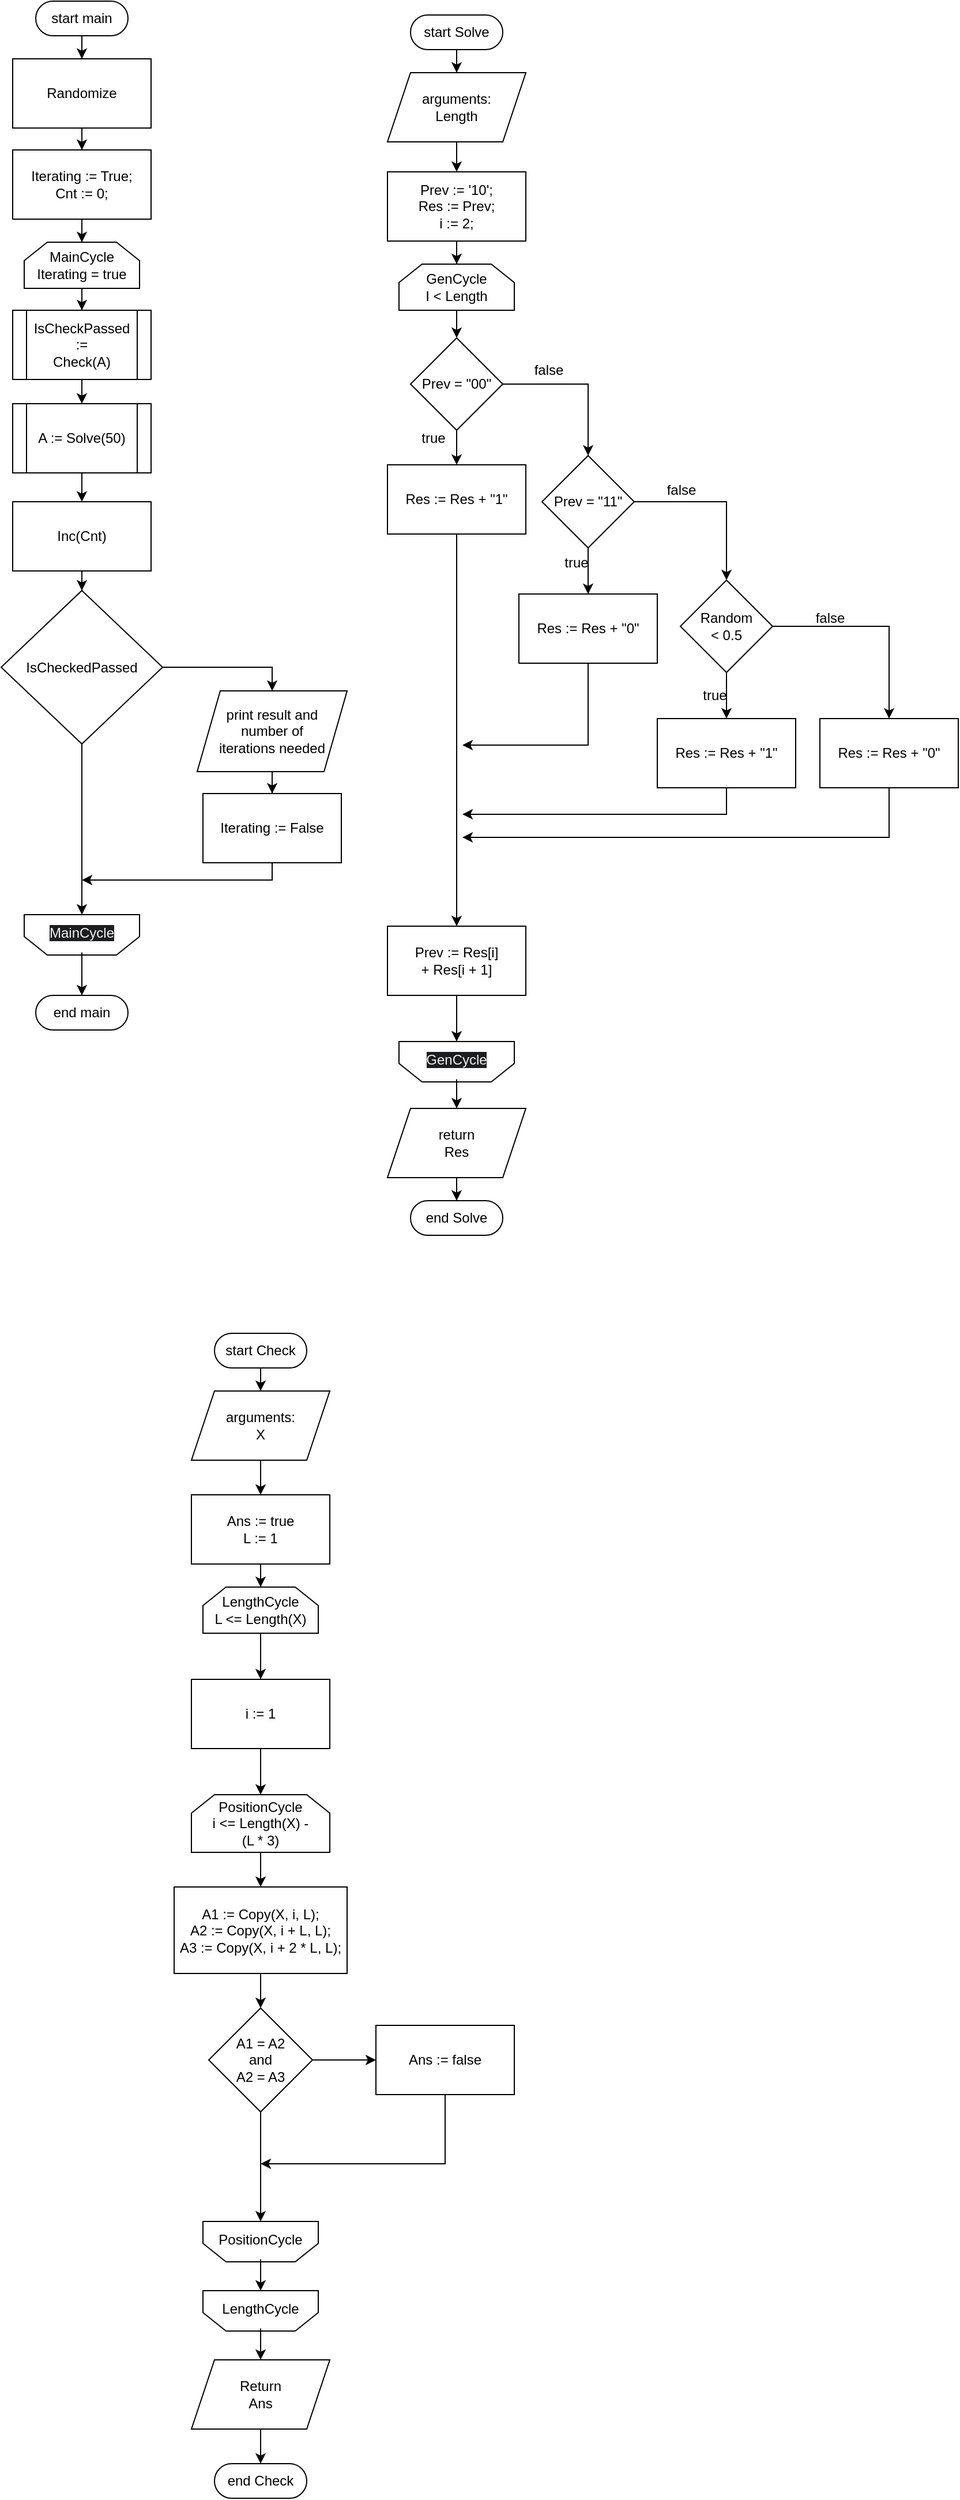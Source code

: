 <mxfile version="24.7.8">
  <diagram name="Page-1" id="74e2e168-ea6b-b213-b513-2b3c1d86103e">
    <mxGraphModel dx="1269" dy="1351" grid="1" gridSize="10" guides="1" tooltips="1" connect="1" arrows="1" fold="1" page="1" pageScale="1" pageWidth="850" pageHeight="1100" background="none" math="0" shadow="0">
      <root>
        <mxCell id="0" />
        <mxCell id="1" parent="0" />
        <mxCell id="gs083ozLVzY82eqrrzwe-3" value="" style="edgeStyle=orthogonalEdgeStyle;rounded=0;orthogonalLoop=1;jettySize=auto;html=1;" parent="1" source="gs083ozLVzY82eqrrzwe-1" target="gs083ozLVzY82eqrrzwe-2" edge="1">
          <mxGeometry relative="1" as="geometry" />
        </mxCell>
        <mxCell id="gs083ozLVzY82eqrrzwe-1" value="start main" style="html=1;dashed=0;whiteSpace=wrap;shape=mxgraph.dfd.start" parent="1" vertex="1">
          <mxGeometry x="40" y="15" width="80" height="30" as="geometry" />
        </mxCell>
        <mxCell id="gs083ozLVzY82eqrrzwe-5" value="" style="edgeStyle=orthogonalEdgeStyle;rounded=0;orthogonalLoop=1;jettySize=auto;html=1;" parent="1" source="gs083ozLVzY82eqrrzwe-2" target="gs083ozLVzY82eqrrzwe-4" edge="1">
          <mxGeometry relative="1" as="geometry" />
        </mxCell>
        <mxCell id="gs083ozLVzY82eqrrzwe-2" value="Randomize" style="rounded=0;whiteSpace=wrap;html=1;" parent="1" vertex="1">
          <mxGeometry x="20" y="65" width="120" height="60" as="geometry" />
        </mxCell>
        <mxCell id="gs083ozLVzY82eqrrzwe-7" value="" style="edgeStyle=orthogonalEdgeStyle;rounded=0;orthogonalLoop=1;jettySize=auto;html=1;" parent="1" source="gs083ozLVzY82eqrrzwe-4" target="gs083ozLVzY82eqrrzwe-6" edge="1">
          <mxGeometry relative="1" as="geometry" />
        </mxCell>
        <mxCell id="gs083ozLVzY82eqrrzwe-4" value="Iterating := True;&lt;div&gt;Cnt := 0;&lt;/div&gt;" style="whiteSpace=wrap;html=1;rounded=0;" parent="1" vertex="1">
          <mxGeometry x="20" y="144" width="120" height="60" as="geometry" />
        </mxCell>
        <mxCell id="q0Qfx5F1gIS5MQ8XdU2I-16" value="" style="edgeStyle=orthogonalEdgeStyle;rounded=0;orthogonalLoop=1;jettySize=auto;html=1;" edge="1" parent="1" source="gs083ozLVzY82eqrrzwe-6" target="q0Qfx5F1gIS5MQ8XdU2I-13">
          <mxGeometry relative="1" as="geometry" />
        </mxCell>
        <mxCell id="gs083ozLVzY82eqrrzwe-6" value="MainCycle&lt;div&gt;Iterating = true&lt;/div&gt;" style="shape=loopLimit;whiteSpace=wrap;html=1;" parent="1" vertex="1">
          <mxGeometry x="30" y="224" width="100" height="40" as="geometry" />
        </mxCell>
        <mxCell id="gs083ozLVzY82eqrrzwe-10" value="/" style="group" parent="1" vertex="1" connectable="0">
          <mxGeometry x="30" y="807" width="100" height="52" as="geometry" />
        </mxCell>
        <mxCell id="gs083ozLVzY82eqrrzwe-8" value="" style="shape=loopLimit;whiteSpace=wrap;html=1;rotation=-180;" parent="gs083ozLVzY82eqrrzwe-10" vertex="1">
          <mxGeometry width="100" height="35" as="geometry" />
        </mxCell>
        <mxCell id="gs083ozLVzY82eqrrzwe-9" value="&lt;span style=&quot;color: rgb(240, 240, 240); font-family: Helvetica; font-size: 12px; font-style: normal; font-variant-ligatures: normal; font-variant-caps: normal; font-weight: 400; letter-spacing: normal; orphans: 2; text-indent: 0px; text-transform: none; widows: 2; word-spacing: 0px; -webkit-text-stroke-width: 0px; white-space: normal; background-color: rgb(27, 29, 30); text-decoration-thickness: initial; text-decoration-style: initial; text-decoration-color: initial; float: none; display: inline !important;&quot;&gt;MainCycle&lt;/span&gt;" style="text;whiteSpace=wrap;html=1;rounded=0;verticalAlign=middle;align=center;" parent="gs083ozLVzY82eqrrzwe-10" vertex="1">
          <mxGeometry width="100" height="32.812" as="geometry" />
        </mxCell>
        <mxCell id="gs083ozLVzY82eqrrzwe-16" value="" style="edgeStyle=orthogonalEdgeStyle;rounded=0;orthogonalLoop=1;jettySize=auto;html=1;" parent="1" source="gs083ozLVzY82eqrrzwe-13" target="gs083ozLVzY82eqrrzwe-15" edge="1">
          <mxGeometry relative="1" as="geometry" />
        </mxCell>
        <mxCell id="gs083ozLVzY82eqrrzwe-13" value="A := Solve(50)" style="shape=process;whiteSpace=wrap;html=1;backgroundOutline=1;" parent="1" vertex="1">
          <mxGeometry x="20" y="364" width="120" height="60" as="geometry" />
        </mxCell>
        <mxCell id="gs083ozLVzY82eqrrzwe-18" value="" style="edgeStyle=orthogonalEdgeStyle;rounded=0;orthogonalLoop=1;jettySize=auto;html=1;" parent="1" source="gs083ozLVzY82eqrrzwe-15" target="gs083ozLVzY82eqrrzwe-17" edge="1">
          <mxGeometry relative="1" as="geometry" />
        </mxCell>
        <mxCell id="gs083ozLVzY82eqrrzwe-15" value="Inc(Cnt)" style="whiteSpace=wrap;html=1;" parent="1" vertex="1">
          <mxGeometry x="20" y="449" width="120" height="60" as="geometry" />
        </mxCell>
        <mxCell id="q0Qfx5F1gIS5MQ8XdU2I-17" value="" style="edgeStyle=orthogonalEdgeStyle;rounded=0;orthogonalLoop=1;jettySize=auto;html=1;" edge="1" parent="1" source="gs083ozLVzY82eqrrzwe-17" target="gs083ozLVzY82eqrrzwe-9">
          <mxGeometry relative="1" as="geometry" />
        </mxCell>
        <mxCell id="q0Qfx5F1gIS5MQ8XdU2I-19" value="" style="edgeStyle=orthogonalEdgeStyle;rounded=0;orthogonalLoop=1;jettySize=auto;html=1;entryX=0.5;entryY=0;entryDx=0;entryDy=0;" edge="1" parent="1" source="gs083ozLVzY82eqrrzwe-17" target="q0Qfx5F1gIS5MQ8XdU2I-18">
          <mxGeometry relative="1" as="geometry" />
        </mxCell>
        <mxCell id="gs083ozLVzY82eqrrzwe-17" value="IsCheckedPassed" style="rhombus;whiteSpace=wrap;html=1;" parent="1" vertex="1">
          <mxGeometry x="10" y="526" width="140" height="133" as="geometry" />
        </mxCell>
        <mxCell id="q0Qfx5F1gIS5MQ8XdU2I-8" value="" style="edgeStyle=orthogonalEdgeStyle;rounded=0;orthogonalLoop=1;jettySize=auto;html=1;" edge="1" parent="1" source="q0Qfx5F1gIS5MQ8XdU2I-1" target="q0Qfx5F1gIS5MQ8XdU2I-4">
          <mxGeometry relative="1" as="geometry" />
        </mxCell>
        <mxCell id="q0Qfx5F1gIS5MQ8XdU2I-1" value="start Solve" style="html=1;dashed=0;whiteSpace=wrap;shape=mxgraph.dfd.start" vertex="1" parent="1">
          <mxGeometry x="365" y="27" width="80" height="30" as="geometry" />
        </mxCell>
        <mxCell id="q0Qfx5F1gIS5MQ8XdU2I-3" value="end Solve" style="html=1;dashed=0;whiteSpace=wrap;shape=mxgraph.dfd.start" vertex="1" parent="1">
          <mxGeometry x="365" y="1055" width="80" height="30" as="geometry" />
        </mxCell>
        <mxCell id="q0Qfx5F1gIS5MQ8XdU2I-25" value="" style="edgeStyle=orthogonalEdgeStyle;rounded=0;orthogonalLoop=1;jettySize=auto;html=1;" edge="1" parent="1" source="q0Qfx5F1gIS5MQ8XdU2I-4" target="q0Qfx5F1gIS5MQ8XdU2I-24">
          <mxGeometry relative="1" as="geometry" />
        </mxCell>
        <mxCell id="q0Qfx5F1gIS5MQ8XdU2I-4" value="arguments:&lt;div&gt;Length&lt;/div&gt;" style="shape=parallelogram;perimeter=parallelogramPerimeter;whiteSpace=wrap;html=1;fixedSize=1;" vertex="1" parent="1">
          <mxGeometry x="345" y="77" width="120" height="60" as="geometry" />
        </mxCell>
        <mxCell id="q0Qfx5F1gIS5MQ8XdU2I-7" value="" style="edgeStyle=orthogonalEdgeStyle;rounded=0;orthogonalLoop=1;jettySize=auto;html=1;" edge="1" parent="1" source="q0Qfx5F1gIS5MQ8XdU2I-6" target="q0Qfx5F1gIS5MQ8XdU2I-3">
          <mxGeometry relative="1" as="geometry" />
        </mxCell>
        <mxCell id="q0Qfx5F1gIS5MQ8XdU2I-6" value="return&lt;div&gt;Res&lt;/div&gt;" style="shape=parallelogram;perimeter=parallelogramPerimeter;whiteSpace=wrap;html=1;fixedSize=1;" vertex="1" parent="1">
          <mxGeometry x="345" y="975" width="120" height="60" as="geometry" />
        </mxCell>
        <mxCell id="q0Qfx5F1gIS5MQ8XdU2I-15" value="" style="edgeStyle=orthogonalEdgeStyle;rounded=0;orthogonalLoop=1;jettySize=auto;html=1;" edge="1" parent="1" source="q0Qfx5F1gIS5MQ8XdU2I-13" target="gs083ozLVzY82eqrrzwe-13">
          <mxGeometry relative="1" as="geometry" />
        </mxCell>
        <mxCell id="q0Qfx5F1gIS5MQ8XdU2I-13" value="IsCheckPassed :=&lt;div&gt;Check(A)&lt;/div&gt;" style="shape=process;whiteSpace=wrap;html=1;backgroundOutline=1;" vertex="1" parent="1">
          <mxGeometry x="20" y="283" width="120" height="60" as="geometry" />
        </mxCell>
        <mxCell id="q0Qfx5F1gIS5MQ8XdU2I-22" value="" style="edgeStyle=orthogonalEdgeStyle;rounded=0;orthogonalLoop=1;jettySize=auto;html=1;" edge="1" parent="1" source="q0Qfx5F1gIS5MQ8XdU2I-18" target="q0Qfx5F1gIS5MQ8XdU2I-21">
          <mxGeometry relative="1" as="geometry" />
        </mxCell>
        <mxCell id="q0Qfx5F1gIS5MQ8XdU2I-18" value="print result and&lt;div&gt;number of&lt;div&gt;iterations needed&lt;/div&gt;&lt;/div&gt;" style="shape=parallelogram;perimeter=parallelogramPerimeter;whiteSpace=wrap;html=1;fixedSize=1;" vertex="1" parent="1">
          <mxGeometry x="180" y="613" width="130" height="70" as="geometry" />
        </mxCell>
        <mxCell id="q0Qfx5F1gIS5MQ8XdU2I-23" style="edgeStyle=orthogonalEdgeStyle;rounded=0;orthogonalLoop=1;jettySize=auto;html=1;exitX=0.5;exitY=1;exitDx=0;exitDy=0;" edge="1" parent="1" source="q0Qfx5F1gIS5MQ8XdU2I-21">
          <mxGeometry relative="1" as="geometry">
            <mxPoint x="80" y="777" as="targetPoint" />
            <Array as="points">
              <mxPoint x="245" y="777" />
            </Array>
          </mxGeometry>
        </mxCell>
        <mxCell id="q0Qfx5F1gIS5MQ8XdU2I-21" value="Iterating := False" style="whiteSpace=wrap;html=1;" vertex="1" parent="1">
          <mxGeometry x="185" y="702" width="120" height="60" as="geometry" />
        </mxCell>
        <mxCell id="q0Qfx5F1gIS5MQ8XdU2I-36" value="" style="edgeStyle=orthogonalEdgeStyle;rounded=0;orthogonalLoop=1;jettySize=auto;html=1;" edge="1" parent="1" source="q0Qfx5F1gIS5MQ8XdU2I-24" target="q0Qfx5F1gIS5MQ8XdU2I-26">
          <mxGeometry relative="1" as="geometry" />
        </mxCell>
        <mxCell id="q0Qfx5F1gIS5MQ8XdU2I-24" value="Prev := &#39;10&#39;;&lt;div&gt;Res := Prev;&lt;/div&gt;&lt;div&gt;i := 2;&lt;/div&gt;" style="whiteSpace=wrap;html=1;" vertex="1" parent="1">
          <mxGeometry x="345" y="163" width="120" height="60" as="geometry" />
        </mxCell>
        <mxCell id="q0Qfx5F1gIS5MQ8XdU2I-38" value="" style="edgeStyle=orthogonalEdgeStyle;rounded=0;orthogonalLoop=1;jettySize=auto;html=1;" edge="1" parent="1" source="q0Qfx5F1gIS5MQ8XdU2I-26" target="q0Qfx5F1gIS5MQ8XdU2I-37">
          <mxGeometry relative="1" as="geometry" />
        </mxCell>
        <mxCell id="q0Qfx5F1gIS5MQ8XdU2I-26" value="GenCycle&lt;div&gt;I &amp;lt; Length&lt;/div&gt;" style="shape=loopLimit;whiteSpace=wrap;html=1;" vertex="1" parent="1">
          <mxGeometry x="355" y="243" width="100" height="40" as="geometry" />
        </mxCell>
        <mxCell id="q0Qfx5F1gIS5MQ8XdU2I-28" value="end main" style="html=1;dashed=0;whiteSpace=wrap;shape=mxgraph.dfd.start" vertex="1" parent="1">
          <mxGeometry x="40" y="877" width="80" height="30" as="geometry" />
        </mxCell>
        <mxCell id="q0Qfx5F1gIS5MQ8XdU2I-31" value="" style="edgeStyle=orthogonalEdgeStyle;rounded=0;orthogonalLoop=1;jettySize=auto;html=1;" edge="1" parent="1" source="gs083ozLVzY82eqrrzwe-9" target="q0Qfx5F1gIS5MQ8XdU2I-28">
          <mxGeometry relative="1" as="geometry" />
        </mxCell>
        <mxCell id="q0Qfx5F1gIS5MQ8XdU2I-32" value="/" style="group" vertex="1" connectable="0" parent="1">
          <mxGeometry x="355" y="917" width="100" height="52" as="geometry" />
        </mxCell>
        <mxCell id="q0Qfx5F1gIS5MQ8XdU2I-33" value="" style="shape=loopLimit;whiteSpace=wrap;html=1;rotation=-180;" vertex="1" parent="q0Qfx5F1gIS5MQ8XdU2I-32">
          <mxGeometry width="100" height="35" as="geometry" />
        </mxCell>
        <mxCell id="q0Qfx5F1gIS5MQ8XdU2I-34" value="&lt;span style=&quot;color: rgb(240, 240, 240); font-family: Helvetica; font-size: 12px; font-style: normal; font-variant-ligatures: normal; font-variant-caps: normal; font-weight: 400; letter-spacing: normal; orphans: 2; text-indent: 0px; text-transform: none; widows: 2; word-spacing: 0px; -webkit-text-stroke-width: 0px; white-space: normal; background-color: rgb(27, 29, 30); text-decoration-thickness: initial; text-decoration-style: initial; text-decoration-color: initial; float: none; display: inline !important;&quot;&gt;GenCycle&lt;/span&gt;" style="text;whiteSpace=wrap;html=1;rounded=0;verticalAlign=middle;align=center;" vertex="1" parent="q0Qfx5F1gIS5MQ8XdU2I-32">
          <mxGeometry width="100" height="32.812" as="geometry" />
        </mxCell>
        <mxCell id="q0Qfx5F1gIS5MQ8XdU2I-35" value="" style="edgeStyle=orthogonalEdgeStyle;rounded=0;orthogonalLoop=1;jettySize=auto;html=1;" edge="1" parent="1" source="q0Qfx5F1gIS5MQ8XdU2I-34" target="q0Qfx5F1gIS5MQ8XdU2I-6">
          <mxGeometry relative="1" as="geometry" />
        </mxCell>
        <mxCell id="q0Qfx5F1gIS5MQ8XdU2I-40" value="" style="edgeStyle=orthogonalEdgeStyle;rounded=0;orthogonalLoop=1;jettySize=auto;html=1;" edge="1" parent="1" source="q0Qfx5F1gIS5MQ8XdU2I-37" target="q0Qfx5F1gIS5MQ8XdU2I-39">
          <mxGeometry relative="1" as="geometry" />
        </mxCell>
        <mxCell id="q0Qfx5F1gIS5MQ8XdU2I-42" value="" style="edgeStyle=orthogonalEdgeStyle;rounded=0;orthogonalLoop=1;jettySize=auto;html=1;" edge="1" parent="1" source="q0Qfx5F1gIS5MQ8XdU2I-37" target="q0Qfx5F1gIS5MQ8XdU2I-41">
          <mxGeometry relative="1" as="geometry" />
        </mxCell>
        <mxCell id="q0Qfx5F1gIS5MQ8XdU2I-37" value="Prev = &quot;00&quot;" style="rhombus;whiteSpace=wrap;html=1;" vertex="1" parent="1">
          <mxGeometry x="365" y="307" width="80" height="80" as="geometry" />
        </mxCell>
        <mxCell id="q0Qfx5F1gIS5MQ8XdU2I-46" value="" style="edgeStyle=orthogonalEdgeStyle;rounded=0;orthogonalLoop=1;jettySize=auto;html=1;" edge="1" parent="1" source="q0Qfx5F1gIS5MQ8XdU2I-39" target="q0Qfx5F1gIS5MQ8XdU2I-45">
          <mxGeometry relative="1" as="geometry" />
        </mxCell>
        <mxCell id="q0Qfx5F1gIS5MQ8XdU2I-49" style="edgeStyle=orthogonalEdgeStyle;rounded=0;orthogonalLoop=1;jettySize=auto;html=1;exitX=1;exitY=0.5;exitDx=0;exitDy=0;entryX=0.5;entryY=0;entryDx=0;entryDy=0;" edge="1" parent="1" source="q0Qfx5F1gIS5MQ8XdU2I-39" target="q0Qfx5F1gIS5MQ8XdU2I-47">
          <mxGeometry relative="1" as="geometry" />
        </mxCell>
        <mxCell id="q0Qfx5F1gIS5MQ8XdU2I-39" value="Prev = &quot;11&quot;" style="rhombus;whiteSpace=wrap;html=1;" vertex="1" parent="1">
          <mxGeometry x="479" y="409" width="80" height="80" as="geometry" />
        </mxCell>
        <mxCell id="q0Qfx5F1gIS5MQ8XdU2I-58" style="edgeStyle=orthogonalEdgeStyle;rounded=0;orthogonalLoop=1;jettySize=auto;html=1;exitX=0.5;exitY=1;exitDx=0;exitDy=0;entryX=0.5;entryY=0;entryDx=0;entryDy=0;" edge="1" parent="1" source="q0Qfx5F1gIS5MQ8XdU2I-63" target="q0Qfx5F1gIS5MQ8XdU2I-34">
          <mxGeometry relative="1" as="geometry" />
        </mxCell>
        <mxCell id="q0Qfx5F1gIS5MQ8XdU2I-41" value="Res := Res + &quot;1&quot;" style="whiteSpace=wrap;html=1;" vertex="1" parent="1">
          <mxGeometry x="345" y="417" width="120" height="60" as="geometry" />
        </mxCell>
        <mxCell id="q0Qfx5F1gIS5MQ8XdU2I-43" value="true" style="text;strokeColor=none;align=center;fillColor=none;html=1;verticalAlign=middle;whiteSpace=wrap;rounded=0;" vertex="1" parent="1">
          <mxGeometry x="355" y="379" width="60" height="30" as="geometry" />
        </mxCell>
        <mxCell id="q0Qfx5F1gIS5MQ8XdU2I-44" value="false" style="text;strokeColor=none;align=center;fillColor=none;html=1;verticalAlign=middle;whiteSpace=wrap;rounded=0;" vertex="1" parent="1">
          <mxGeometry x="455" y="320" width="60" height="30" as="geometry" />
        </mxCell>
        <mxCell id="q0Qfx5F1gIS5MQ8XdU2I-61" style="edgeStyle=orthogonalEdgeStyle;rounded=0;orthogonalLoop=1;jettySize=auto;html=1;exitX=0.5;exitY=1;exitDx=0;exitDy=0;" edge="1" parent="1" source="q0Qfx5F1gIS5MQ8XdU2I-45">
          <mxGeometry relative="1" as="geometry">
            <mxPoint x="410" y="660" as="targetPoint" />
            <Array as="points">
              <mxPoint x="519" y="660" />
            </Array>
          </mxGeometry>
        </mxCell>
        <mxCell id="q0Qfx5F1gIS5MQ8XdU2I-45" value="Res := Res + &quot;0&quot;" style="whiteSpace=wrap;html=1;" vertex="1" parent="1">
          <mxGeometry x="459" y="529" width="120" height="60" as="geometry" />
        </mxCell>
        <mxCell id="q0Qfx5F1gIS5MQ8XdU2I-50" value="" style="edgeStyle=orthogonalEdgeStyle;rounded=0;orthogonalLoop=1;jettySize=auto;html=1;" edge="1" parent="1" source="q0Qfx5F1gIS5MQ8XdU2I-47" target="q0Qfx5F1gIS5MQ8XdU2I-48">
          <mxGeometry relative="1" as="geometry" />
        </mxCell>
        <mxCell id="q0Qfx5F1gIS5MQ8XdU2I-52" style="edgeStyle=orthogonalEdgeStyle;rounded=0;orthogonalLoop=1;jettySize=auto;html=1;exitX=1;exitY=0.5;exitDx=0;exitDy=0;entryX=0.5;entryY=0;entryDx=0;entryDy=0;" edge="1" parent="1" source="q0Qfx5F1gIS5MQ8XdU2I-47" target="q0Qfx5F1gIS5MQ8XdU2I-51">
          <mxGeometry relative="1" as="geometry" />
        </mxCell>
        <mxCell id="q0Qfx5F1gIS5MQ8XdU2I-47" value="Random&lt;div&gt;&amp;lt; 0.5&lt;/div&gt;" style="rhombus;whiteSpace=wrap;html=1;" vertex="1" parent="1">
          <mxGeometry x="599" y="517" width="80" height="80" as="geometry" />
        </mxCell>
        <mxCell id="q0Qfx5F1gIS5MQ8XdU2I-60" style="edgeStyle=orthogonalEdgeStyle;rounded=0;orthogonalLoop=1;jettySize=auto;html=1;exitX=0.5;exitY=1;exitDx=0;exitDy=0;" edge="1" parent="1" source="q0Qfx5F1gIS5MQ8XdU2I-48">
          <mxGeometry relative="1" as="geometry">
            <mxPoint x="410" y="720" as="targetPoint" />
            <Array as="points">
              <mxPoint x="639" y="720" />
              <mxPoint x="410" y="720" />
            </Array>
          </mxGeometry>
        </mxCell>
        <mxCell id="q0Qfx5F1gIS5MQ8XdU2I-48" value="Res := Res + &quot;1&quot;" style="whiteSpace=wrap;html=1;" vertex="1" parent="1">
          <mxGeometry x="579" y="637" width="120" height="60" as="geometry" />
        </mxCell>
        <mxCell id="q0Qfx5F1gIS5MQ8XdU2I-59" style="edgeStyle=orthogonalEdgeStyle;rounded=0;orthogonalLoop=1;jettySize=auto;html=1;exitX=0.5;exitY=1;exitDx=0;exitDy=0;" edge="1" parent="1" source="q0Qfx5F1gIS5MQ8XdU2I-51">
          <mxGeometry relative="1" as="geometry">
            <mxPoint x="410" y="740" as="targetPoint" />
            <Array as="points">
              <mxPoint x="780" y="740" />
              <mxPoint x="410" y="740" />
            </Array>
          </mxGeometry>
        </mxCell>
        <mxCell id="q0Qfx5F1gIS5MQ8XdU2I-51" value="Res := Res + &quot;0&quot;" style="whiteSpace=wrap;html=1;" vertex="1" parent="1">
          <mxGeometry x="720" y="637" width="120" height="60" as="geometry" />
        </mxCell>
        <mxCell id="q0Qfx5F1gIS5MQ8XdU2I-53" value="true" style="text;strokeColor=none;align=center;fillColor=none;html=1;verticalAlign=middle;whiteSpace=wrap;rounded=0;" vertex="1" parent="1">
          <mxGeometry x="479" y="487" width="60" height="30" as="geometry" />
        </mxCell>
        <mxCell id="q0Qfx5F1gIS5MQ8XdU2I-54" value="false" style="text;strokeColor=none;align=center;fillColor=none;html=1;verticalAlign=middle;whiteSpace=wrap;rounded=0;" vertex="1" parent="1">
          <mxGeometry x="570" y="424" width="60" height="30" as="geometry" />
        </mxCell>
        <mxCell id="q0Qfx5F1gIS5MQ8XdU2I-55" value="true" style="text;strokeColor=none;align=center;fillColor=none;html=1;verticalAlign=middle;whiteSpace=wrap;rounded=0;" vertex="1" parent="1">
          <mxGeometry x="599" y="602" width="60" height="30" as="geometry" />
        </mxCell>
        <mxCell id="q0Qfx5F1gIS5MQ8XdU2I-56" value="false" style="text;strokeColor=none;align=center;fillColor=none;html=1;verticalAlign=middle;whiteSpace=wrap;rounded=0;" vertex="1" parent="1">
          <mxGeometry x="699" y="535" width="60" height="30" as="geometry" />
        </mxCell>
        <mxCell id="q0Qfx5F1gIS5MQ8XdU2I-62" value="" style="edgeStyle=orthogonalEdgeStyle;rounded=0;orthogonalLoop=1;jettySize=auto;html=1;exitX=0.5;exitY=1;exitDx=0;exitDy=0;entryX=0.5;entryY=0;entryDx=0;entryDy=0;" edge="1" parent="1" source="q0Qfx5F1gIS5MQ8XdU2I-41" target="q0Qfx5F1gIS5MQ8XdU2I-63">
          <mxGeometry relative="1" as="geometry">
            <mxPoint x="405" y="477" as="sourcePoint" />
            <mxPoint x="405" y="917" as="targetPoint" />
          </mxGeometry>
        </mxCell>
        <mxCell id="q0Qfx5F1gIS5MQ8XdU2I-63" value="Prev := Res[i]&lt;div&gt;+ Res[i + 1]&lt;/div&gt;" style="rounded=0;whiteSpace=wrap;html=1;" vertex="1" parent="1">
          <mxGeometry x="345" y="817" width="120" height="60" as="geometry" />
        </mxCell>
        <mxCell id="q0Qfx5F1gIS5MQ8XdU2I-67" value="" style="edgeStyle=orthogonalEdgeStyle;rounded=0;orthogonalLoop=1;jettySize=auto;html=1;" edge="1" parent="1" source="q0Qfx5F1gIS5MQ8XdU2I-64" target="q0Qfx5F1gIS5MQ8XdU2I-66">
          <mxGeometry relative="1" as="geometry" />
        </mxCell>
        <mxCell id="q0Qfx5F1gIS5MQ8XdU2I-64" value="start Check" style="html=1;dashed=0;whiteSpace=wrap;shape=mxgraph.dfd.start" vertex="1" parent="1">
          <mxGeometry x="195" y="1170" width="80" height="30" as="geometry" />
        </mxCell>
        <mxCell id="q0Qfx5F1gIS5MQ8XdU2I-65" value="end Check" style="html=1;dashed=0;whiteSpace=wrap;shape=mxgraph.dfd.start" vertex="1" parent="1">
          <mxGeometry x="195" y="2150" width="80" height="30" as="geometry" />
        </mxCell>
        <mxCell id="q0Qfx5F1gIS5MQ8XdU2I-69" value="" style="edgeStyle=orthogonalEdgeStyle;rounded=0;orthogonalLoop=1;jettySize=auto;html=1;" edge="1" parent="1" source="q0Qfx5F1gIS5MQ8XdU2I-66" target="q0Qfx5F1gIS5MQ8XdU2I-68">
          <mxGeometry relative="1" as="geometry" />
        </mxCell>
        <mxCell id="q0Qfx5F1gIS5MQ8XdU2I-66" value="arguments:&lt;div&gt;X&lt;/div&gt;" style="shape=parallelogram;perimeter=parallelogramPerimeter;whiteSpace=wrap;html=1;fixedSize=1;" vertex="1" parent="1">
          <mxGeometry x="175" y="1220" width="120" height="60" as="geometry" />
        </mxCell>
        <mxCell id="q0Qfx5F1gIS5MQ8XdU2I-81" value="" style="edgeStyle=orthogonalEdgeStyle;rounded=0;orthogonalLoop=1;jettySize=auto;html=1;" edge="1" parent="1" source="q0Qfx5F1gIS5MQ8XdU2I-68" target="q0Qfx5F1gIS5MQ8XdU2I-71">
          <mxGeometry relative="1" as="geometry" />
        </mxCell>
        <mxCell id="q0Qfx5F1gIS5MQ8XdU2I-68" value="Ans := true&lt;div&gt;L := 1&lt;/div&gt;" style="whiteSpace=wrap;html=1;" vertex="1" parent="1">
          <mxGeometry x="175" y="1310" width="120" height="60" as="geometry" />
        </mxCell>
        <mxCell id="q0Qfx5F1gIS5MQ8XdU2I-79" value="" style="edgeStyle=orthogonalEdgeStyle;rounded=0;orthogonalLoop=1;jettySize=auto;html=1;" edge="1" parent="1" source="q0Qfx5F1gIS5MQ8XdU2I-95" target="q0Qfx5F1gIS5MQ8XdU2I-75">
          <mxGeometry relative="1" as="geometry" />
        </mxCell>
        <mxCell id="q0Qfx5F1gIS5MQ8XdU2I-71" value="LengthCycle&lt;div&gt;L &amp;lt;= Length(X)&lt;/div&gt;" style="shape=loopLimit;whiteSpace=wrap;html=1;" vertex="1" parent="1">
          <mxGeometry x="185" y="1390" width="100" height="40" as="geometry" />
        </mxCell>
        <mxCell id="q0Qfx5F1gIS5MQ8XdU2I-72" value="/" style="group" vertex="1" connectable="0" parent="1">
          <mxGeometry x="185" y="1940" width="100" height="52" as="geometry" />
        </mxCell>
        <mxCell id="q0Qfx5F1gIS5MQ8XdU2I-73" value="" style="shape=loopLimit;whiteSpace=wrap;html=1;rotation=-180;" vertex="1" parent="q0Qfx5F1gIS5MQ8XdU2I-72">
          <mxGeometry width="100" height="35" as="geometry" />
        </mxCell>
        <mxCell id="q0Qfx5F1gIS5MQ8XdU2I-74" value="PositionCycle" style="text;whiteSpace=wrap;html=1;rounded=0;verticalAlign=middle;align=center;" vertex="1" parent="q0Qfx5F1gIS5MQ8XdU2I-72">
          <mxGeometry width="100" height="32.812" as="geometry" />
        </mxCell>
        <mxCell id="q0Qfx5F1gIS5MQ8XdU2I-87" value="" style="edgeStyle=orthogonalEdgeStyle;rounded=0;orthogonalLoop=1;jettySize=auto;html=1;" edge="1" parent="1" source="q0Qfx5F1gIS5MQ8XdU2I-75" target="q0Qfx5F1gIS5MQ8XdU2I-86">
          <mxGeometry relative="1" as="geometry" />
        </mxCell>
        <mxCell id="q0Qfx5F1gIS5MQ8XdU2I-75" value="PositionCycle&lt;div&gt;i &amp;lt;= Length(X) -&lt;/div&gt;&lt;div&gt;(L * 3)&lt;/div&gt;" style="shape=loopLimit;whiteSpace=wrap;html=1;" vertex="1" parent="1">
          <mxGeometry x="175" y="1570" width="120" height="50" as="geometry" />
        </mxCell>
        <mxCell id="q0Qfx5F1gIS5MQ8XdU2I-76" value="/" style="group" vertex="1" connectable="0" parent="1">
          <mxGeometry x="185" y="2000" width="100" height="52" as="geometry" />
        </mxCell>
        <mxCell id="q0Qfx5F1gIS5MQ8XdU2I-77" value="" style="shape=loopLimit;whiteSpace=wrap;html=1;rotation=-180;" vertex="1" parent="q0Qfx5F1gIS5MQ8XdU2I-76">
          <mxGeometry width="100" height="35" as="geometry" />
        </mxCell>
        <mxCell id="q0Qfx5F1gIS5MQ8XdU2I-78" value="LengthCycle" style="text;whiteSpace=wrap;html=1;rounded=0;verticalAlign=middle;align=center;" vertex="1" parent="q0Qfx5F1gIS5MQ8XdU2I-76">
          <mxGeometry width="100" height="32.812" as="geometry" />
        </mxCell>
        <mxCell id="q0Qfx5F1gIS5MQ8XdU2I-82" value="" style="edgeStyle=orthogonalEdgeStyle;rounded=0;orthogonalLoop=1;jettySize=auto;html=1;" edge="1" parent="1" source="q0Qfx5F1gIS5MQ8XdU2I-74" target="q0Qfx5F1gIS5MQ8XdU2I-78">
          <mxGeometry relative="1" as="geometry" />
        </mxCell>
        <mxCell id="q0Qfx5F1gIS5MQ8XdU2I-85" value="" style="edgeStyle=orthogonalEdgeStyle;rounded=0;orthogonalLoop=1;jettySize=auto;html=1;" edge="1" parent="1" source="q0Qfx5F1gIS5MQ8XdU2I-83" target="q0Qfx5F1gIS5MQ8XdU2I-65">
          <mxGeometry relative="1" as="geometry" />
        </mxCell>
        <mxCell id="q0Qfx5F1gIS5MQ8XdU2I-83" value="Return&lt;div&gt;Ans&lt;/div&gt;" style="shape=parallelogram;perimeter=parallelogramPerimeter;whiteSpace=wrap;html=1;fixedSize=1;" vertex="1" parent="1">
          <mxGeometry x="175" y="2059.999" width="120" height="60" as="geometry" />
        </mxCell>
        <mxCell id="q0Qfx5F1gIS5MQ8XdU2I-84" value="" style="edgeStyle=orthogonalEdgeStyle;rounded=0;orthogonalLoop=1;jettySize=auto;html=1;" edge="1" parent="1" source="q0Qfx5F1gIS5MQ8XdU2I-78" target="q0Qfx5F1gIS5MQ8XdU2I-83">
          <mxGeometry relative="1" as="geometry" />
        </mxCell>
        <mxCell id="q0Qfx5F1gIS5MQ8XdU2I-89" value="" style="edgeStyle=orthogonalEdgeStyle;rounded=0;orthogonalLoop=1;jettySize=auto;html=1;" edge="1" parent="1" source="q0Qfx5F1gIS5MQ8XdU2I-86" target="q0Qfx5F1gIS5MQ8XdU2I-88">
          <mxGeometry relative="1" as="geometry" />
        </mxCell>
        <mxCell id="q0Qfx5F1gIS5MQ8XdU2I-86" value="&lt;div&gt;A1 := Copy(X, i, L);&lt;/div&gt;&lt;div&gt;A2 := Copy(X, i + L, L);&lt;/div&gt;&lt;div&gt;A3 := Copy(X, i + 2 * L, L);&lt;/div&gt;" style="whiteSpace=wrap;html=1;" vertex="1" parent="1">
          <mxGeometry x="160" y="1650" width="150" height="75" as="geometry" />
        </mxCell>
        <mxCell id="q0Qfx5F1gIS5MQ8XdU2I-90" value="" style="edgeStyle=orthogonalEdgeStyle;rounded=0;orthogonalLoop=1;jettySize=auto;html=1;" edge="1" parent="1" source="q0Qfx5F1gIS5MQ8XdU2I-88" target="q0Qfx5F1gIS5MQ8XdU2I-74">
          <mxGeometry relative="1" as="geometry" />
        </mxCell>
        <mxCell id="q0Qfx5F1gIS5MQ8XdU2I-92" value="" style="edgeStyle=orthogonalEdgeStyle;rounded=0;orthogonalLoop=1;jettySize=auto;html=1;" edge="1" parent="1" source="q0Qfx5F1gIS5MQ8XdU2I-88" target="q0Qfx5F1gIS5MQ8XdU2I-91">
          <mxGeometry relative="1" as="geometry" />
        </mxCell>
        <mxCell id="q0Qfx5F1gIS5MQ8XdU2I-88" value="A1 = A2&lt;div&gt;and&lt;/div&gt;&lt;div&gt;A2 = A3&lt;/div&gt;" style="rhombus;whiteSpace=wrap;html=1;" vertex="1" parent="1">
          <mxGeometry x="190" y="1755" width="90" height="90" as="geometry" />
        </mxCell>
        <mxCell id="q0Qfx5F1gIS5MQ8XdU2I-93" style="edgeStyle=orthogonalEdgeStyle;rounded=0;orthogonalLoop=1;jettySize=auto;html=1;exitX=0.5;exitY=1;exitDx=0;exitDy=0;" edge="1" parent="1" source="q0Qfx5F1gIS5MQ8XdU2I-91">
          <mxGeometry relative="1" as="geometry">
            <mxPoint x="235" y="1890" as="targetPoint" />
            <Array as="points">
              <mxPoint x="395" y="1890" />
              <mxPoint x="235" y="1890" />
            </Array>
          </mxGeometry>
        </mxCell>
        <mxCell id="q0Qfx5F1gIS5MQ8XdU2I-91" value="Ans := false" style="whiteSpace=wrap;html=1;" vertex="1" parent="1">
          <mxGeometry x="335" y="1770" width="120" height="60" as="geometry" />
        </mxCell>
        <mxCell id="q0Qfx5F1gIS5MQ8XdU2I-94" value="" style="edgeStyle=orthogonalEdgeStyle;rounded=0;orthogonalLoop=1;jettySize=auto;html=1;" edge="1" parent="1" source="q0Qfx5F1gIS5MQ8XdU2I-71" target="q0Qfx5F1gIS5MQ8XdU2I-95">
          <mxGeometry relative="1" as="geometry">
            <mxPoint x="235" y="1430" as="sourcePoint" />
            <mxPoint x="235" y="1570" as="targetPoint" />
          </mxGeometry>
        </mxCell>
        <mxCell id="q0Qfx5F1gIS5MQ8XdU2I-95" value="i := 1" style="rounded=0;whiteSpace=wrap;html=1;" vertex="1" parent="1">
          <mxGeometry x="175" y="1470" width="120" height="60" as="geometry" />
        </mxCell>
      </root>
    </mxGraphModel>
  </diagram>
</mxfile>
